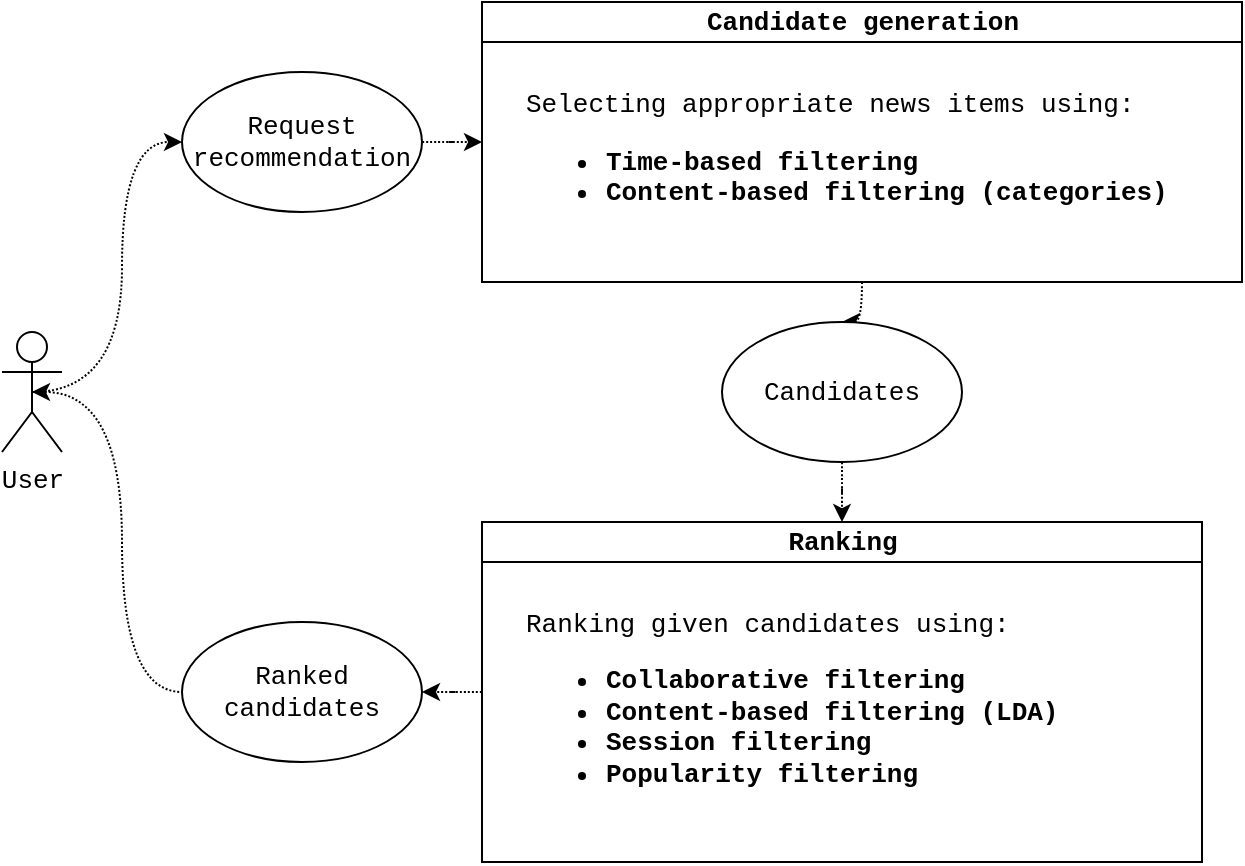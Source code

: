 <mxfile version="14.3.1" type="device"><diagram id="fZCIxOkjBuCSTQ26VfJK" name="Page-1"><mxGraphModel dx="4726" dy="807" grid="1" gridSize="10" guides="1" tooltips="1" connect="1" arrows="1" fold="1" page="1" pageScale="1" pageWidth="827" pageHeight="583" math="0" shadow="0"><root><mxCell id="0"/><mxCell id="1" parent="0"/><mxCell id="G6FzkP-aBSU1KbavVDNw-40" style="edgeStyle=orthogonalEdgeStyle;curved=1;orthogonalLoop=1;jettySize=auto;html=1;dashed=1;dashPattern=1 1;fontFamily=Courier New;fontSize=13;exitX=0.5;exitY=0.5;exitDx=0;exitDy=0;exitPerimeter=0;entryX=0;entryY=0.5;entryDx=0;entryDy=0;" parent="1" source="G6FzkP-aBSU1KbavVDNw-1" target="G6FzkP-aBSU1KbavVDNw-9" edge="1"><mxGeometry relative="1" as="geometry"/></mxCell><mxCell id="G6FzkP-aBSU1KbavVDNw-51" style="edgeStyle=orthogonalEdgeStyle;curved=1;orthogonalLoop=1;jettySize=auto;html=1;entryX=0;entryY=0.5;entryDx=0;entryDy=0;dashed=1;dashPattern=1 1;fontFamily=Courier New;fontSize=13;startArrow=classic;startFill=1;endArrow=none;endFill=0;exitX=0.5;exitY=0.5;exitDx=0;exitDy=0;exitPerimeter=0;" parent="1" source="G6FzkP-aBSU1KbavVDNw-1" target="G6FzkP-aBSU1KbavVDNw-10" edge="1"><mxGeometry relative="1" as="geometry"/></mxCell><mxCell id="G6FzkP-aBSU1KbavVDNw-1" value="User&lt;br style=&quot;font-size: 13px;&quot;&gt;" style="shape=umlActor;verticalLabelPosition=bottom;verticalAlign=top;html=1;outlineConnect=0;fontFamily=Courier New;fontSize=13;" parent="1" vertex="1"><mxGeometry x="-3150" y="251" width="30" height="60" as="geometry"/></mxCell><mxCell id="G6FzkP-aBSU1KbavVDNw-47" style="edgeStyle=orthogonalEdgeStyle;curved=1;orthogonalLoop=1;jettySize=auto;html=1;dashed=1;dashPattern=1 1;fontFamily=Courier New;fontSize=13;" parent="1" source="G6FzkP-aBSU1KbavVDNw-8" target="G6FzkP-aBSU1KbavVDNw-46" edge="1"><mxGeometry relative="1" as="geometry"/></mxCell><mxCell id="G6FzkP-aBSU1KbavVDNw-8" value="Candidate generation" style="swimlane;html=1;startSize=20;horizontal=1;childLayout=flowLayout;flowOrientation=north;resizable=0;interRankCellSpacing=50;containerType=tree;fontFamily=Courier New;fontSize=13;" parent="1" vertex="1"><mxGeometry x="-2910" y="86" width="380" height="140" as="geometry"/></mxCell><mxCell id="G6FzkP-aBSU1KbavVDNw-32" value="Selecting appropriate news items using:&lt;br style=&quot;font-size: 13px&quot;&gt;&lt;ul style=&quot;font-size: 13px&quot;&gt;&lt;li style=&quot;font-size: 13px&quot;&gt;&lt;b style=&quot;font-size: 13px&quot;&gt;Time-based filtering&lt;/b&gt;&lt;/li&gt;&lt;li style=&quot;font-size: 13px&quot;&gt;&lt;b style=&quot;font-size: 13px&quot;&gt;Content-based filtering (categories)&lt;/b&gt;&lt;/li&gt;&lt;/ul&gt;" style="text;html=1;align=left;verticalAlign=middle;resizable=0;points=[];autosize=1;fontFamily=Courier New;fontSize=13;" parent="G6FzkP-aBSU1KbavVDNw-8" vertex="1"><mxGeometry x="20" y="40" width="340" height="80" as="geometry"/></mxCell><mxCell id="G6FzkP-aBSU1KbavVDNw-39" style="edgeStyle=orthogonalEdgeStyle;orthogonalLoop=1;jettySize=auto;html=1;dashed=1;dashPattern=1 1;curved=1;fontFamily=Courier New;fontSize=13;" parent="1" source="G6FzkP-aBSU1KbavVDNw-9" target="G6FzkP-aBSU1KbavVDNw-8" edge="1"><mxGeometry relative="1" as="geometry"/></mxCell><mxCell id="G6FzkP-aBSU1KbavVDNw-9" value="Request recommendation" style="ellipse;whiteSpace=wrap;html=1;fontFamily=Courier New;fontSize=13;" parent="1" vertex="1"><mxGeometry x="-3060" y="121" width="120" height="70" as="geometry"/></mxCell><mxCell id="G6FzkP-aBSU1KbavVDNw-10" value="Ranked candidates" style="ellipse;whiteSpace=wrap;html=1;fontFamily=Courier New;fontSize=13;" parent="1" vertex="1"><mxGeometry x="-3060" y="396" width="120" height="70" as="geometry"/></mxCell><mxCell id="G6FzkP-aBSU1KbavVDNw-42" style="edgeStyle=orthogonalEdgeStyle;curved=1;orthogonalLoop=1;jettySize=auto;html=1;dashed=1;dashPattern=1 1;fontFamily=Courier New;fontSize=13;" parent="1" source="G6FzkP-aBSU1KbavVDNw-17" target="G6FzkP-aBSU1KbavVDNw-10" edge="1"><mxGeometry relative="1" as="geometry"/></mxCell><mxCell id="G6FzkP-aBSU1KbavVDNw-17" value="Ranking" style="swimlane;html=1;startSize=20;horizontal=1;childLayout=flowLayout;flowOrientation=north;resizable=0;interRankCellSpacing=50;containerType=tree;fontFamily=Courier New;fontSize=13;" parent="1" vertex="1"><mxGeometry x="-2910.004" y="346.002" width="360" height="170" as="geometry"/></mxCell><mxCell id="G6FzkP-aBSU1KbavVDNw-44" value="Ranking given candidates using:&amp;nbsp; &amp;nbsp; &amp;nbsp; &amp;nbsp;&amp;nbsp;&lt;br style=&quot;font-size: 13px&quot;&gt;&lt;ul style=&quot;font-size: 13px&quot;&gt;&lt;li style=&quot;font-size: 13px&quot;&gt;&lt;b style=&quot;font-size: 13px&quot;&gt;Collaborative filtering&lt;/b&gt;&lt;/li&gt;&lt;li style=&quot;font-size: 13px&quot;&gt;&lt;b style=&quot;font-size: 13px&quot;&gt;Content-based filtering (LDA)&lt;/b&gt;&lt;/li&gt;&lt;li style=&quot;font-size: 13px&quot;&gt;&lt;b style=&quot;font-size: 13px&quot;&gt;Session filtering&lt;/b&gt;&lt;/li&gt;&lt;li style=&quot;font-size: 13px&quot;&gt;&lt;b style=&quot;font-size: 13px&quot;&gt;Popularity filtering&lt;/b&gt;&lt;/li&gt;&lt;/ul&gt;" style="text;html=1;align=left;verticalAlign=middle;resizable=0;points=[];autosize=1;fontFamily=Courier New;fontSize=13;" parent="G6FzkP-aBSU1KbavVDNw-17" vertex="1"><mxGeometry x="20" y="40" width="320" height="110" as="geometry"/></mxCell><mxCell id="G6FzkP-aBSU1KbavVDNw-48" style="edgeStyle=orthogonalEdgeStyle;curved=1;orthogonalLoop=1;jettySize=auto;html=1;dashed=1;dashPattern=1 1;fontFamily=Courier New;fontSize=13;" parent="1" source="G6FzkP-aBSU1KbavVDNw-46" target="G6FzkP-aBSU1KbavVDNw-17" edge="1"><mxGeometry relative="1" as="geometry"/></mxCell><mxCell id="G6FzkP-aBSU1KbavVDNw-46" value="Candidates" style="ellipse;whiteSpace=wrap;html=1;fontFamily=Courier New;fontSize=13;" parent="1" vertex="1"><mxGeometry x="-2790" y="246" width="120" height="70" as="geometry"/></mxCell></root></mxGraphModel></diagram></mxfile>